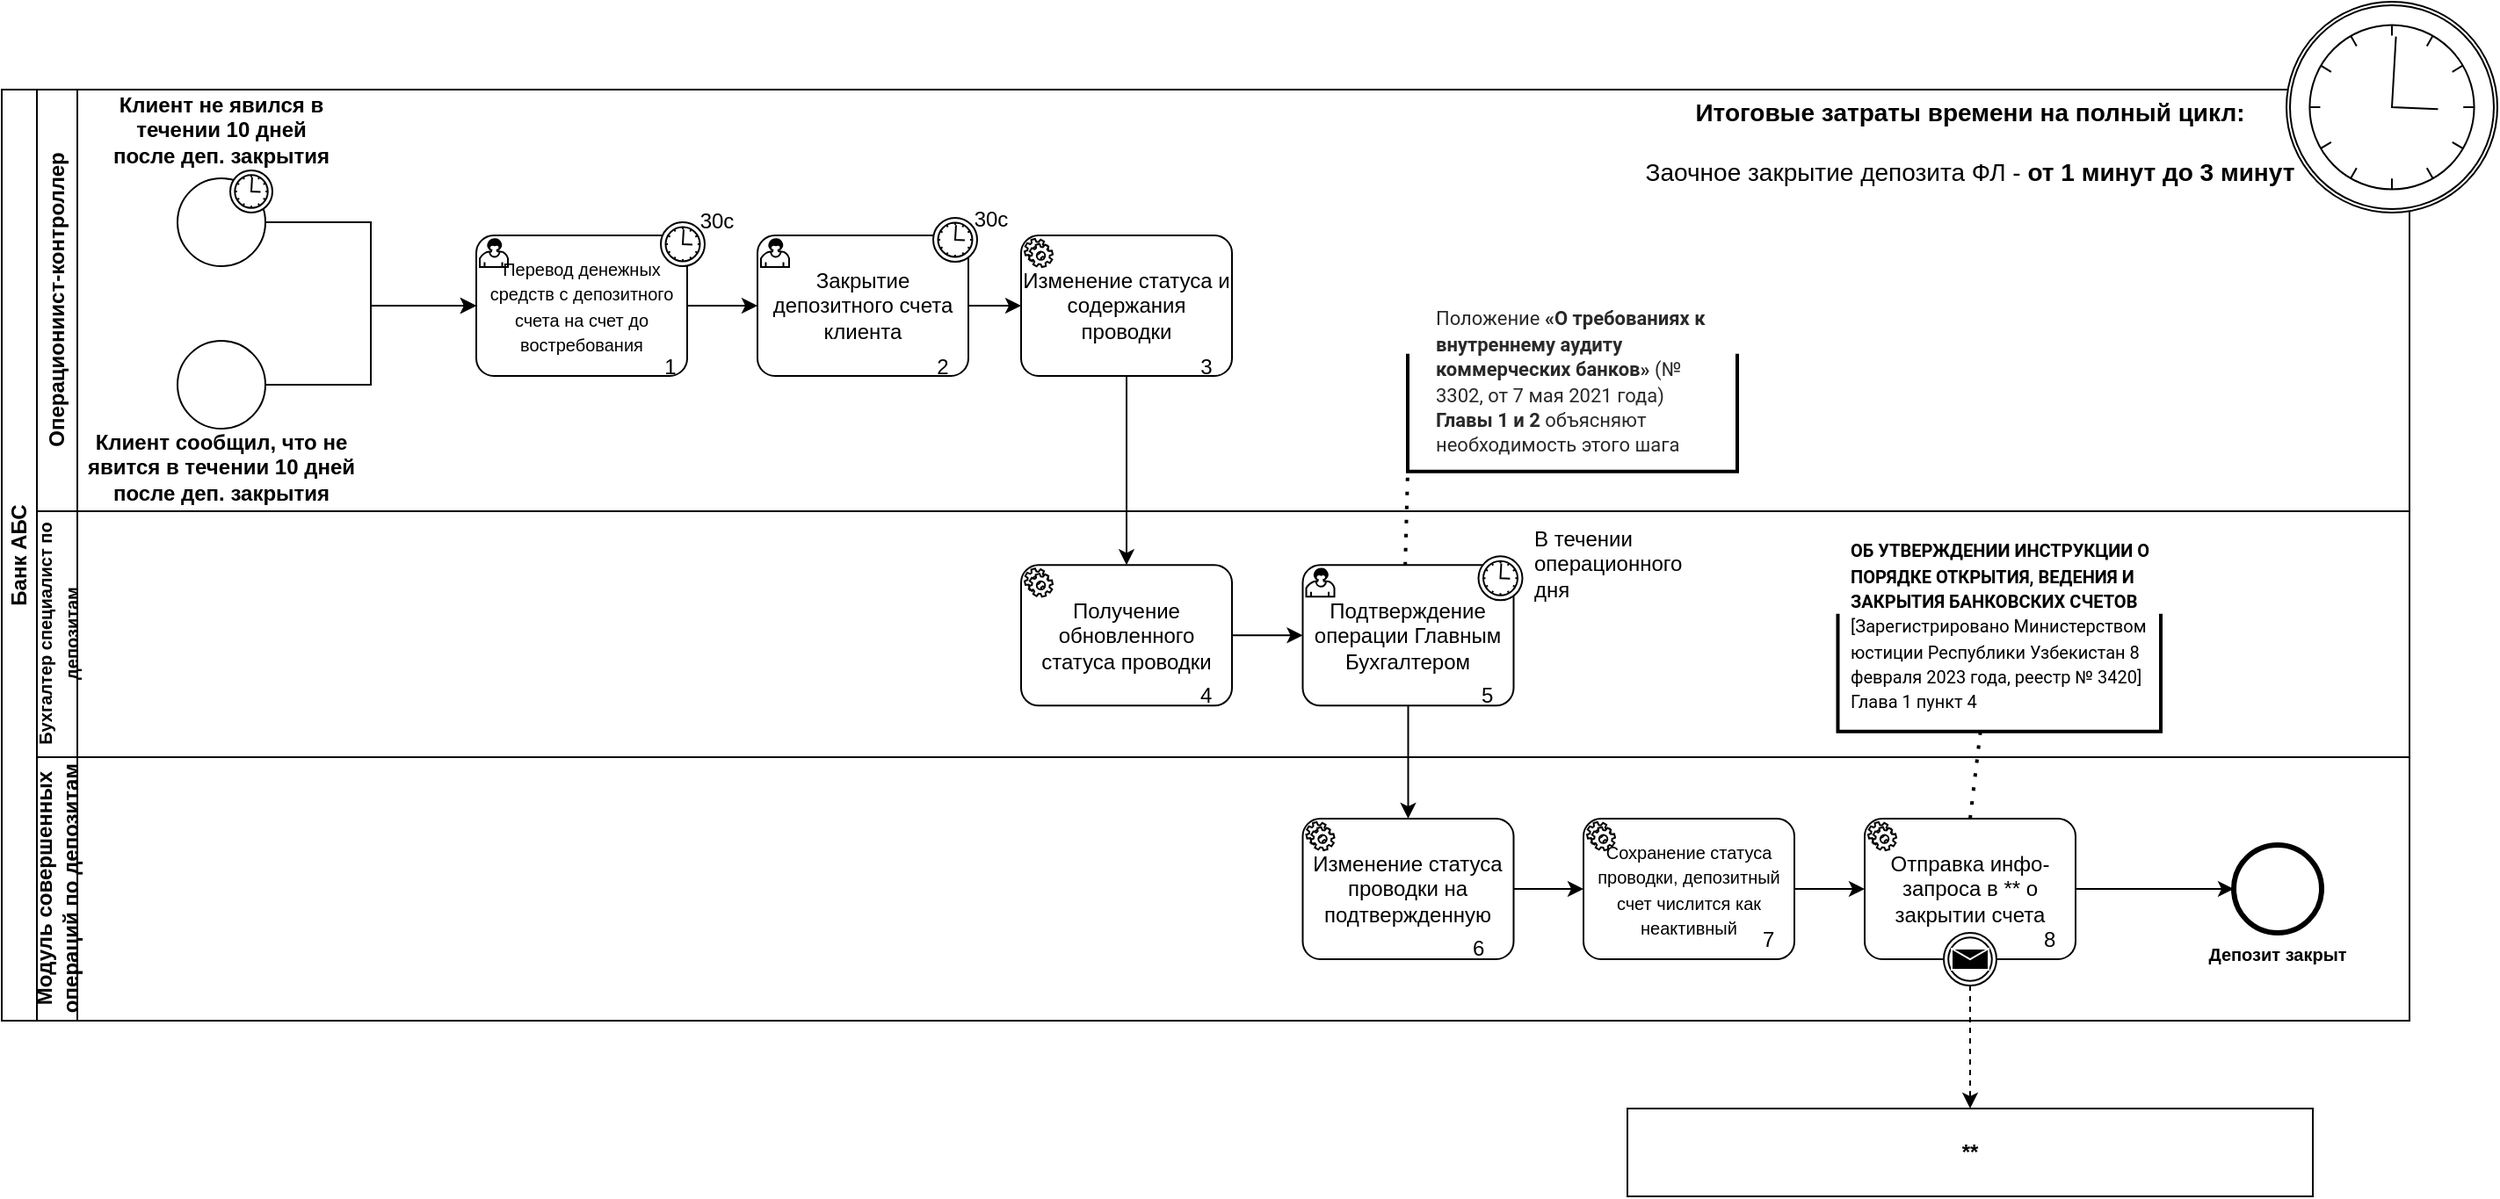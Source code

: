 <mxfile version="26.2.15">
  <diagram name="Страница — 1" id="s6A1hoXwagS76ZChFd03">
    <mxGraphModel dx="1371" dy="943" grid="1" gridSize="10" guides="1" tooltips="1" connect="1" arrows="1" fold="1" page="1" pageScale="1" pageWidth="827" pageHeight="1169" math="0" shadow="0">
      <root>
        <mxCell id="0" />
        <mxCell id="1" parent="0" />
        <mxCell id="sC8eI6ADNs8tTRoIK7ok-58" value="Операциониист-контроллер" style="swimlane;horizontal=0;whiteSpace=wrap;html=1;swimlaneFillColor=default;" parent="1" vertex="1">
          <mxGeometry x="20" y="330" width="1350" height="240" as="geometry" />
        </mxCell>
        <mxCell id="sC8eI6ADNs8tTRoIK7ok-3" value="&lt;font style=&quot;font-size: 10px;&quot;&gt;Перевод денежных средств с депозитного счета на счет до востребования&lt;/font&gt;" style="points=[[0.25,0,0],[0.5,0,0],[0.75,0,0],[1,0.25,0],[1,0.5,0],[1,0.75,0],[0.75,1,0],[0.5,1,0],[0.25,1,0],[0,0.75,0],[0,0.5,0],[0,0.25,0]];shape=mxgraph.bpmn.task;whiteSpace=wrap;rectStyle=rounded;size=10;html=1;container=0;expand=0;collapsible=0;taskMarker=user;" parent="sC8eI6ADNs8tTRoIK7ok-58" vertex="1">
          <mxGeometry x="250" y="83" width="120" height="80" as="geometry" />
        </mxCell>
        <mxCell id="sC8eI6ADNs8tTRoIK7ok-4" value="Закрытие депозитного счета клиента" style="points=[[0.25,0,0],[0.5,0,0],[0.75,0,0],[1,0.25,0],[1,0.5,0],[1,0.75,0],[0.75,1,0],[0.5,1,0],[0.25,1,0],[0,0.75,0],[0,0.5,0],[0,0.25,0]];shape=mxgraph.bpmn.task;whiteSpace=wrap;rectStyle=rounded;size=10;html=1;container=1;expand=0;collapsible=0;taskMarker=user;" parent="sC8eI6ADNs8tTRoIK7ok-58" vertex="1">
          <mxGeometry x="410" y="83" width="120" height="80" as="geometry" />
        </mxCell>
        <mxCell id="sC8eI6ADNs8tTRoIK7ok-5" value="2" style="text;html=1;align=center;verticalAlign=middle;resizable=0;points=[];autosize=1;strokeColor=none;fillColor=none;" parent="sC8eI6ADNs8tTRoIK7ok-4" vertex="1">
          <mxGeometry x="90" y="60" width="30" height="30" as="geometry" />
        </mxCell>
        <mxCell id="sC8eI6ADNs8tTRoIK7ok-6" value="" style="points=[[0.145,0.145,0],[0.5,0,0],[0.855,0.145,0],[1,0.5,0],[0.855,0.855,0],[0.5,1,0],[0.145,0.855,0],[0,0.5,0]];shape=mxgraph.bpmn.event;html=1;verticalLabelPosition=bottom;labelBackgroundColor=#ffffff;verticalAlign=top;align=center;perimeter=ellipsePerimeter;outlineConnect=0;aspect=fixed;outline=standard;symbol=timer;" parent="sC8eI6ADNs8tTRoIK7ok-4" vertex="1">
          <mxGeometry x="100" y="-10" width="25" height="25" as="geometry" />
        </mxCell>
        <mxCell id="sC8eI6ADNs8tTRoIK7ok-7" style="edgeStyle=orthogonalEdgeStyle;rounded=0;orthogonalLoop=1;jettySize=auto;html=1;entryX=0;entryY=0.5;entryDx=0;entryDy=0;entryPerimeter=0;" parent="sC8eI6ADNs8tTRoIK7ok-58" source="sC8eI6ADNs8tTRoIK7ok-3" target="sC8eI6ADNs8tTRoIK7ok-4" edge="1">
          <mxGeometry relative="1" as="geometry" />
        </mxCell>
        <mxCell id="sC8eI6ADNs8tTRoIK7ok-8" value="Изменение статуса и содержания проводки" style="points=[[0.25,0,0],[0.5,0,0],[0.75,0,0],[1,0.25,0],[1,0.5,0],[1,0.75,0],[0.75,1,0],[0.5,1,0],[0.25,1,0],[0,0.75,0],[0,0.5,0],[0,0.25,0]];shape=mxgraph.bpmn.task;whiteSpace=wrap;rectStyle=rounded;size=10;html=1;container=1;expand=0;collapsible=0;taskMarker=service;" parent="sC8eI6ADNs8tTRoIK7ok-58" vertex="1">
          <mxGeometry x="560" y="83" width="120" height="80" as="geometry" />
        </mxCell>
        <mxCell id="sC8eI6ADNs8tTRoIK7ok-9" value="3" style="text;html=1;align=center;verticalAlign=middle;resizable=0;points=[];autosize=1;strokeColor=none;fillColor=none;" parent="sC8eI6ADNs8tTRoIK7ok-8" vertex="1">
          <mxGeometry x="90" y="60" width="30" height="30" as="geometry" />
        </mxCell>
        <mxCell id="sC8eI6ADNs8tTRoIK7ok-10" style="edgeStyle=orthogonalEdgeStyle;rounded=0;orthogonalLoop=1;jettySize=auto;html=1;entryX=0;entryY=0.5;entryDx=0;entryDy=0;entryPerimeter=0;" parent="sC8eI6ADNs8tTRoIK7ok-58" source="sC8eI6ADNs8tTRoIK7ok-4" target="sC8eI6ADNs8tTRoIK7ok-8" edge="1">
          <mxGeometry relative="1" as="geometry" />
        </mxCell>
        <mxCell id="sC8eI6ADNs8tTRoIK7ok-15" value="1" style="text;html=1;align=center;verticalAlign=middle;resizable=0;points=[];autosize=1;strokeColor=none;fillColor=none;" parent="sC8eI6ADNs8tTRoIK7ok-58" vertex="1">
          <mxGeometry x="345" y="143" width="30" height="30" as="geometry" />
        </mxCell>
        <mxCell id="sC8eI6ADNs8tTRoIK7ok-16" value="" style="points=[[0.145,0.145,0],[0.5,0,0],[0.855,0.145,0],[1,0.5,0],[0.855,0.855,0],[0.5,1,0],[0.145,0.855,0],[0,0.5,0]];shape=mxgraph.bpmn.event;html=1;verticalLabelPosition=bottom;labelBackgroundColor=#ffffff;verticalAlign=top;align=center;perimeter=ellipsePerimeter;outlineConnect=0;aspect=fixed;outline=standard;symbol=timer;" parent="sC8eI6ADNs8tTRoIK7ok-58" vertex="1">
          <mxGeometry x="355" y="75.5" width="25" height="25" as="geometry" />
        </mxCell>
        <mxCell id="sC8eI6ADNs8tTRoIK7ok-56" value="" style="points=[[0.145,0.145,0],[0.5,0,0],[0.855,0.145,0],[1,0.5,0],[0.855,0.855,0],[0.5,1,0],[0.145,0.855,0],[0,0.5,0]];shape=mxgraph.bpmn.event;html=1;verticalLabelPosition=bottom;labelBackgroundColor=#ffffff;verticalAlign=top;align=center;perimeter=ellipsePerimeter;outlineConnect=0;aspect=fixed;outline=standard;symbol=general;" parent="sC8eI6ADNs8tTRoIK7ok-58" vertex="1">
          <mxGeometry x="80" y="143" width="50" height="50" as="geometry" />
        </mxCell>
        <mxCell id="sC8eI6ADNs8tTRoIK7ok-59" style="edgeStyle=orthogonalEdgeStyle;rounded=0;orthogonalLoop=1;jettySize=auto;html=1;entryX=0;entryY=0.5;entryDx=0;entryDy=0;entryPerimeter=0;" parent="sC8eI6ADNs8tTRoIK7ok-58" source="sC8eI6ADNs8tTRoIK7ok-56" target="sC8eI6ADNs8tTRoIK7ok-3" edge="1">
          <mxGeometry relative="1" as="geometry">
            <mxPoint x="200" y="123" as="targetPoint" />
          </mxGeometry>
        </mxCell>
        <mxCell id="sC8eI6ADNs8tTRoIK7ok-61" style="edgeStyle=orthogonalEdgeStyle;rounded=0;orthogonalLoop=1;jettySize=auto;html=1;entryX=0;entryY=0.5;entryDx=0;entryDy=0;entryPerimeter=0;exitX=1;exitY=0.5;exitDx=0;exitDy=0;exitPerimeter=0;" parent="sC8eI6ADNs8tTRoIK7ok-58" source="sC8eI6ADNs8tTRoIK7ok-84" target="sC8eI6ADNs8tTRoIK7ok-3" edge="1">
          <mxGeometry relative="1" as="geometry">
            <mxPoint x="130.0" y="75.52" as="sourcePoint" />
            <mxPoint x="200" y="123" as="targetPoint" />
          </mxGeometry>
        </mxCell>
        <mxCell id="sC8eI6ADNs8tTRoIK7ok-62" value="&lt;b&gt;Клиент не явился в течении 10 дней после деп. закрытия&lt;/b&gt;" style="text;html=1;align=center;verticalAlign=middle;whiteSpace=wrap;rounded=0;" parent="sC8eI6ADNs8tTRoIK7ok-58" vertex="1">
          <mxGeometry x="40" y="8" width="130" height="30" as="geometry" />
        </mxCell>
        <mxCell id="sC8eI6ADNs8tTRoIK7ok-57" value="&lt;b&gt;Клиент сообщил, что не явится в течении 10 дней после деп. закрытия&lt;/b&gt;" style="text;html=1;align=center;verticalAlign=middle;whiteSpace=wrap;rounded=0;" parent="sC8eI6ADNs8tTRoIK7ok-58" vertex="1">
          <mxGeometry x="20" y="200" width="170" height="30" as="geometry" />
        </mxCell>
        <mxCell id="sC8eI6ADNs8tTRoIK7ok-75" value="" style="group" parent="sC8eI6ADNs8tTRoIK7ok-58" connectable="0" vertex="1">
          <mxGeometry x="780" y="150" width="187.5" height="67.4" as="geometry" />
        </mxCell>
        <mxCell id="sC8eI6ADNs8tTRoIK7ok-76" value="&lt;font style=&quot;font-size: 11px;&quot;&gt;&lt;span style=&quot;color: rgba(0, 0, 0, 0.84); font-family: Roboto, Arial, sans-serif; background-color: rgb(255, 255, 255);&quot;&gt;Положение&amp;nbsp;&lt;/span&gt;&lt;span style=&quot;box-sizing: border-box; font-weight: bolder; color: rgba(0, 0, 0, 0.84); font-family: Roboto, Arial, sans-serif; background-color: rgb(255, 255, 255);&quot;&gt;«О требованиях к внутреннему аудиту коммерческих банков»&amp;nbsp;&lt;/span&gt;&lt;span style=&quot;color: rgba(0, 0, 0, 0.84); font-family: Roboto, Arial, sans-serif; background-color: rgb(255, 255, 255);&quot;&gt;(№ 3302, от 7 мая 2021 года) &lt;b&gt;Главы 1 и 2&lt;/b&gt; объясняют необходимость этого шага&lt;/span&gt;&lt;/font&gt;" style="text;html=1;align=left;verticalAlign=middle;whiteSpace=wrap;rounded=0;" parent="sC8eI6ADNs8tTRoIK7ok-75" vertex="1">
          <mxGeometry x="13.5" width="160" height="31.905" as="geometry" />
        </mxCell>
        <mxCell id="sC8eI6ADNs8tTRoIK7ok-77" value="" style="strokeWidth=2;html=1;shape=mxgraph.flowchart.annotation_1;align=left;pointerEvents=1;rotation=-90;" parent="sC8eI6ADNs8tTRoIK7ok-75" vertex="1">
          <mxGeometry x="60.25" y="-59.85" width="67" height="187.5" as="geometry" />
        </mxCell>
        <mxCell id="sC8eI6ADNs8tTRoIK7ok-84" value="" style="points=[[0.145,0.145,0],[0.5,0,0],[0.855,0.145,0],[1,0.5,0],[0.855,0.855,0],[0.5,1,0],[0.145,0.855,0],[0,0.5,0]];shape=mxgraph.bpmn.event;html=1;verticalLabelPosition=bottom;labelBackgroundColor=#ffffff;verticalAlign=top;align=center;perimeter=ellipsePerimeter;outlineConnect=0;aspect=fixed;outline=standard;symbol=general;" parent="sC8eI6ADNs8tTRoIK7ok-58" vertex="1">
          <mxGeometry x="80" y="50.5" width="50" height="50" as="geometry" />
        </mxCell>
        <mxCell id="sC8eI6ADNs8tTRoIK7ok-86" value="" style="points=[[0.145,0.145,0],[0.5,0,0],[0.855,0.145,0],[1,0.5,0],[0.855,0.855,0],[0.5,1,0],[0.145,0.855,0],[0,0.5,0]];shape=mxgraph.bpmn.event;html=1;verticalLabelPosition=bottom;labelBackgroundColor=#ffffff;verticalAlign=top;align=center;perimeter=ellipsePerimeter;outlineConnect=0;aspect=fixed;outline=standard;symbol=timer;" parent="sC8eI6ADNs8tTRoIK7ok-58" vertex="1">
          <mxGeometry x="110" y="46" width="24" height="24" as="geometry" />
        </mxCell>
        <mxCell id="sC8eI6ADNs8tTRoIK7ok-88" value="30с" style="text;html=1;align=center;verticalAlign=middle;whiteSpace=wrap;rounded=0;" parent="sC8eI6ADNs8tTRoIK7ok-58" vertex="1">
          <mxGeometry x="357" y="59.5" width="60" height="30" as="geometry" />
        </mxCell>
        <mxCell id="sC8eI6ADNs8tTRoIK7ok-89" value="30с" style="text;html=1;align=center;verticalAlign=middle;whiteSpace=wrap;rounded=0;" parent="sC8eI6ADNs8tTRoIK7ok-58" vertex="1">
          <mxGeometry x="513" y="58.5" width="60" height="30" as="geometry" />
        </mxCell>
        <mxCell id="sC8eI6ADNs8tTRoIK7ok-91" value="&lt;div style=&quot;&quot;&gt;&lt;span style=&quot;background-color: initial;&quot;&gt;&lt;b&gt;Итоговые затраты времени на полный цикл:&lt;/b&gt;&lt;/span&gt;&lt;/div&gt;&lt;div style=&quot;&quot;&gt;&lt;span style=&quot;background-color: initial;&quot;&gt;&lt;b&gt;&lt;br&gt;&lt;/b&gt;&lt;/span&gt;&lt;/div&gt;&lt;div&gt;Заочное закрытие депозита ФЛ - &lt;b&gt;от 1 минут до 3 минут&lt;/b&gt;&lt;/div&gt;&lt;div&gt;&lt;br&gt;&lt;/div&gt;" style="text;html=1;align=center;verticalAlign=middle;whiteSpace=wrap;rounded=0;fontSize=14;" parent="sC8eI6ADNs8tTRoIK7ok-58" vertex="1">
          <mxGeometry x="850" y="-7" width="500" height="90" as="geometry" />
        </mxCell>
        <mxCell id="sC8eI6ADNs8tTRoIK7ok-64" value="&lt;font style=&quot;font-size: 10px;&quot;&gt;Бухгалтер специалист по депозитам&lt;/font&gt;" style="swimlane;horizontal=0;whiteSpace=wrap;html=1;startSize=23;swimlaneFillColor=default;" parent="1" vertex="1">
          <mxGeometry x="20" y="570" width="1350" height="140" as="geometry" />
        </mxCell>
        <mxCell id="sC8eI6ADNs8tTRoIK7ok-47" value="Получение обновленного статуса проводки" style="points=[[0.25,0,0],[0.5,0,0],[0.75,0,0],[1,0.25,0],[1,0.5,0],[1,0.75,0],[0.75,1,0],[0.5,1,0],[0.25,1,0],[0,0.75,0],[0,0.5,0],[0,0.25,0]];shape=mxgraph.bpmn.task;whiteSpace=wrap;rectStyle=rounded;size=10;html=1;container=1;expand=0;collapsible=0;taskMarker=service;" parent="sC8eI6ADNs8tTRoIK7ok-64" vertex="1">
          <mxGeometry x="560" y="30.65" width="120" height="80" as="geometry" />
        </mxCell>
        <mxCell id="sC8eI6ADNs8tTRoIK7ok-48" value="4" style="text;whiteSpace=wrap;html=1;" parent="sC8eI6ADNs8tTRoIK7ok-47" vertex="1">
          <mxGeometry x="100" y="60" width="50" height="40" as="geometry" />
        </mxCell>
        <mxCell id="sC8eI6ADNs8tTRoIK7ok-50" value="Подтверждение операции Главным Бухгалтером" style="points=[[0.25,0,0],[0.5,0,0],[0.75,0,0],[1,0.25,0],[1,0.5,0],[1,0.75,0],[0.75,1,0],[0.5,1,0],[0.25,1,0],[0,0.75,0],[0,0.5,0],[0,0.25,0]];shape=mxgraph.bpmn.task;whiteSpace=wrap;rectStyle=rounded;size=10;html=1;container=1;expand=0;collapsible=0;taskMarker=user;" parent="sC8eI6ADNs8tTRoIK7ok-64" vertex="1">
          <mxGeometry x="720.25" y="30.65" width="120" height="80" as="geometry" />
        </mxCell>
        <mxCell id="sC8eI6ADNs8tTRoIK7ok-51" value="5" style="text;whiteSpace=wrap;html=1;" parent="sC8eI6ADNs8tTRoIK7ok-50" vertex="1">
          <mxGeometry x="100" y="60" width="50" height="40" as="geometry" />
        </mxCell>
        <mxCell id="sC8eI6ADNs8tTRoIK7ok-74" value="" style="points=[[0.145,0.145,0],[0.5,0,0],[0.855,0.145,0],[1,0.5,0],[0.855,0.855,0],[0.5,1,0],[0.145,0.855,0],[0,0.5,0]];shape=mxgraph.bpmn.event;html=1;verticalLabelPosition=bottom;labelBackgroundColor=#ffffff;verticalAlign=top;align=center;perimeter=ellipsePerimeter;outlineConnect=0;aspect=fixed;outline=standard;symbol=timer;" parent="sC8eI6ADNs8tTRoIK7ok-50" vertex="1">
          <mxGeometry x="100" y="-5" width="25" height="25" as="geometry" />
        </mxCell>
        <mxCell id="sC8eI6ADNs8tTRoIK7ok-52" style="edgeStyle=orthogonalEdgeStyle;rounded=0;orthogonalLoop=1;jettySize=auto;html=1;entryX=0;entryY=0.5;entryDx=0;entryDy=0;entryPerimeter=0;" parent="sC8eI6ADNs8tTRoIK7ok-64" source="sC8eI6ADNs8tTRoIK7ok-47" target="sC8eI6ADNs8tTRoIK7ok-50" edge="1">
          <mxGeometry relative="1" as="geometry" />
        </mxCell>
        <mxCell id="sC8eI6ADNs8tTRoIK7ok-90" value="В течении операционного дня" style="text;html=1;align=left;verticalAlign=middle;whiteSpace=wrap;rounded=0;" parent="sC8eI6ADNs8tTRoIK7ok-64" vertex="1">
          <mxGeometry x="850" y="15" width="60" height="30" as="geometry" />
        </mxCell>
        <mxCell id="sC8eI6ADNs8tTRoIK7ok-82" value="" style="strokeWidth=2;html=1;shape=mxgraph.flowchart.annotation_1;align=left;pointerEvents=1;rotation=-90;" parent="sC8eI6ADNs8tTRoIK7ok-64" vertex="1">
          <mxGeometry x="1083.12" width="67" height="183.75" as="geometry" />
        </mxCell>
        <mxCell id="sC8eI6ADNs8tTRoIK7ok-81" value="&lt;font style=&quot;font-size: 10px;&quot; face=&quot;Roboto, Arial, sans-serif&quot;&gt;&lt;b&gt;ОБ УТВЕРЖДЕНИИ ИНСТРУКЦИИ О ПОРЯДКЕ ОТКРЫТИЯ, ВЕДЕНИЯ И ЗАКРЫТИЯ БАНКОВСКИХ СЧЕТОВ&lt;/b&gt; [Зарегистрировано Министерством юстиции Республики Узбекистан 8 февраля 2023 года, реестр № 3420] Глава 1 пункт 4&lt;/font&gt;" style="text;html=1;align=left;verticalAlign=middle;whiteSpace=wrap;rounded=0;" parent="sC8eI6ADNs8tTRoIK7ok-64" vertex="1">
          <mxGeometry x="1030" y="48.77" width="173.25" height="31.9" as="geometry" />
        </mxCell>
        <mxCell id="sC8eI6ADNs8tTRoIK7ok-65" style="edgeStyle=orthogonalEdgeStyle;rounded=0;orthogonalLoop=1;jettySize=auto;html=1;entryX=0.5;entryY=0;entryDx=0;entryDy=0;entryPerimeter=0;" parent="1" source="sC8eI6ADNs8tTRoIK7ok-8" target="sC8eI6ADNs8tTRoIK7ok-47" edge="1">
          <mxGeometry relative="1" as="geometry" />
        </mxCell>
        <mxCell id="sC8eI6ADNs8tTRoIK7ok-66" value="Модуль совершенных операций по депозитам" style="swimlane;horizontal=0;whiteSpace=wrap;html=1;swimlaneFillColor=default;" parent="1" vertex="1">
          <mxGeometry x="20" y="710" width="1350" height="150" as="geometry" />
        </mxCell>
        <mxCell id="sC8eI6ADNs8tTRoIK7ok-41" value="Изменение статуса проводки на подтвержденную" style="points=[[0.25,0,0],[0.5,0,0],[0.75,0,0],[1,0.25,0],[1,0.5,0],[1,0.75,0],[0.75,1,0],[0.5,1,0],[0.25,1,0],[0,0.75,0],[0,0.5,0],[0,0.25,0]];shape=mxgraph.bpmn.task;whiteSpace=wrap;rectStyle=rounded;size=10;html=1;container=1;expand=0;collapsible=0;taskMarker=service;" parent="sC8eI6ADNs8tTRoIK7ok-66" vertex="1">
          <mxGeometry x="720.25" y="35" width="120" height="80" as="geometry" />
        </mxCell>
        <mxCell id="sC8eI6ADNs8tTRoIK7ok-42" value="6" style="text;whiteSpace=wrap;html=1;" parent="sC8eI6ADNs8tTRoIK7ok-41" vertex="1">
          <mxGeometry x="95" y="60" width="50" height="40" as="geometry" />
        </mxCell>
        <mxCell id="sC8eI6ADNs8tTRoIK7ok-39" value="&lt;font style=&quot;font-size: 10px;&quot;&gt;Сохранение статуса проводки, депозитный счет числится как неактивный&lt;/font&gt;" style="points=[[0.25,0,0],[0.5,0,0],[0.75,0,0],[1,0.25,0],[1,0.5,0],[1,0.75,0],[0.75,1,0],[0.5,1,0],[0.25,1,0],[0,0.75,0],[0,0.5,0],[0,0.25,0]];shape=mxgraph.bpmn.task;whiteSpace=wrap;rectStyle=rounded;size=10;html=1;container=1;expand=0;collapsible=0;taskMarker=service;" parent="sC8eI6ADNs8tTRoIK7ok-66" vertex="1">
          <mxGeometry x="880" y="35" width="120" height="80" as="geometry" />
        </mxCell>
        <mxCell id="sC8eI6ADNs8tTRoIK7ok-40" value="7" style="text;whiteSpace=wrap;html=1;" parent="sC8eI6ADNs8tTRoIK7ok-39" vertex="1">
          <mxGeometry x="100" y="55" width="50" height="40" as="geometry" />
        </mxCell>
        <mxCell id="sC8eI6ADNs8tTRoIK7ok-45" style="edgeStyle=orthogonalEdgeStyle;rounded=0;orthogonalLoop=1;jettySize=auto;html=1;entryX=0;entryY=0.5;entryDx=0;entryDy=0;entryPerimeter=0;" parent="sC8eI6ADNs8tTRoIK7ok-66" source="sC8eI6ADNs8tTRoIK7ok-41" target="sC8eI6ADNs8tTRoIK7ok-39" edge="1">
          <mxGeometry relative="1" as="geometry" />
        </mxCell>
        <mxCell id="sC8eI6ADNs8tTRoIK7ok-37" value="Отправка инфо-запроса в ** о закрытии счета" style="points=[[0.25,0,0],[0.5,0,0],[0.75,0,0],[1,0.25,0],[1,0.5,0],[1,0.75,0],[0.75,1,0],[0.5,1,0],[0.25,1,0],[0,0.75,0],[0,0.5,0],[0,0.25,0]];shape=mxgraph.bpmn.task;whiteSpace=wrap;rectStyle=rounded;size=10;html=1;container=1;expand=0;collapsible=0;taskMarker=service;" parent="sC8eI6ADNs8tTRoIK7ok-66" vertex="1">
          <mxGeometry x="1040" y="35" width="120" height="80" as="geometry" />
        </mxCell>
        <mxCell id="sC8eI6ADNs8tTRoIK7ok-38" value="8" style="text;whiteSpace=wrap;html=1;" parent="sC8eI6ADNs8tTRoIK7ok-37" vertex="1">
          <mxGeometry x="100" y="55" width="50" height="40" as="geometry" />
        </mxCell>
        <mxCell id="sC8eI6ADNs8tTRoIK7ok-69" value="" style="points=[[0.145,0.145,0],[0.5,0,0],[0.855,0.145,0],[1,0.5,0],[0.855,0.855,0],[0.5,1,0],[0.145,0.855,0],[0,0.5,0]];shape=mxgraph.bpmn.event;html=1;verticalLabelPosition=bottom;labelBackgroundColor=#ffffff;verticalAlign=top;align=center;perimeter=ellipsePerimeter;outlineConnect=0;aspect=fixed;outline=throwing;symbol=message;" parent="sC8eI6ADNs8tTRoIK7ok-37" vertex="1">
          <mxGeometry x="45" y="65" width="30" height="30" as="geometry" />
        </mxCell>
        <mxCell id="sC8eI6ADNs8tTRoIK7ok-46" style="edgeStyle=orthogonalEdgeStyle;rounded=0;orthogonalLoop=1;jettySize=auto;html=1;entryX=0;entryY=0.5;entryDx=0;entryDy=0;entryPerimeter=0;" parent="sC8eI6ADNs8tTRoIK7ok-66" source="sC8eI6ADNs8tTRoIK7ok-39" target="sC8eI6ADNs8tTRoIK7ok-37" edge="1">
          <mxGeometry relative="1" as="geometry" />
        </mxCell>
        <mxCell id="sC8eI6ADNs8tTRoIK7ok-43" value="" style="points=[[0.145,0.145,0],[0.5,0,0],[0.855,0.145,0],[1,0.5,0],[0.855,0.855,0],[0.5,1,0],[0.145,0.855,0],[0,0.5,0]];shape=mxgraph.bpmn.event;html=1;verticalLabelPosition=bottom;labelBackgroundColor=#ffffff;verticalAlign=top;align=center;perimeter=ellipsePerimeter;outlineConnect=0;aspect=fixed;outline=end;symbol=terminate2;" parent="sC8eI6ADNs8tTRoIK7ok-66" vertex="1">
          <mxGeometry x="1250" y="50" width="50" height="50" as="geometry" />
        </mxCell>
        <mxCell id="sC8eI6ADNs8tTRoIK7ok-44" style="edgeStyle=orthogonalEdgeStyle;rounded=0;orthogonalLoop=1;jettySize=auto;html=1;entryX=0;entryY=0.5;entryDx=0;entryDy=0;entryPerimeter=0;" parent="sC8eI6ADNs8tTRoIK7ok-66" source="sC8eI6ADNs8tTRoIK7ok-37" target="sC8eI6ADNs8tTRoIK7ok-43" edge="1">
          <mxGeometry relative="1" as="geometry" />
        </mxCell>
        <mxCell id="sC8eI6ADNs8tTRoIK7ok-36" value="&lt;font style=&quot;font-size: 10px;&quot;&gt;&lt;b&gt;Депозит закрыт&lt;/b&gt;&lt;/font&gt;" style="text;html=1;align=center;verticalAlign=middle;whiteSpace=wrap;rounded=0;" parent="sC8eI6ADNs8tTRoIK7ok-66" vertex="1">
          <mxGeometry x="1230" y="97" width="90" height="30" as="geometry" />
        </mxCell>
        <mxCell id="sC8eI6ADNs8tTRoIK7ok-67" style="edgeStyle=orthogonalEdgeStyle;rounded=0;orthogonalLoop=1;jettySize=auto;html=1;entryX=0.5;entryY=0;entryDx=0;entryDy=0;entryPerimeter=0;" parent="1" source="sC8eI6ADNs8tTRoIK7ok-50" target="sC8eI6ADNs8tTRoIK7ok-41" edge="1">
          <mxGeometry relative="1" as="geometry" />
        </mxCell>
        <mxCell id="sC8eI6ADNs8tTRoIK7ok-70" value="&lt;b&gt;**&lt;/b&gt;" style="html=1;whiteSpace=wrap;" parent="1" vertex="1">
          <mxGeometry x="925" y="910" width="390" height="50" as="geometry" />
        </mxCell>
        <mxCell id="sC8eI6ADNs8tTRoIK7ok-72" value="Банк АБС" style="swimlane;horizontal=0;whiteSpace=wrap;html=1;" parent="1" vertex="1">
          <mxGeometry y="330" width="20" height="530" as="geometry" />
        </mxCell>
        <mxCell id="sC8eI6ADNs8tTRoIK7ok-79" value="" style="endArrow=none;dashed=1;html=1;dashPattern=1 3;strokeWidth=2;rounded=0;entryX=0;entryY=0;entryDx=0;entryDy=0;entryPerimeter=0;exitX=0.486;exitY=0.003;exitDx=0;exitDy=0;exitPerimeter=0;" parent="1" source="sC8eI6ADNs8tTRoIK7ok-50" target="sC8eI6ADNs8tTRoIK7ok-77" edge="1">
          <mxGeometry width="50" height="50" relative="1" as="geometry">
            <mxPoint x="870" y="590.4" as="sourcePoint" />
            <mxPoint x="920" y="540.4" as="targetPoint" />
          </mxGeometry>
        </mxCell>
        <mxCell id="sC8eI6ADNs8tTRoIK7ok-83" value="" style="endArrow=none;dashed=1;html=1;dashPattern=1 3;strokeWidth=2;rounded=0;entryX=0.014;entryY=0.442;entryDx=0;entryDy=0;entryPerimeter=0;exitX=0.5;exitY=0;exitDx=0;exitDy=0;exitPerimeter=0;" parent="1" source="sC8eI6ADNs8tTRoIK7ok-37" target="sC8eI6ADNs8tTRoIK7ok-82" edge="1">
          <mxGeometry width="50" height="50" relative="1" as="geometry">
            <mxPoint x="1210" y="760" as="sourcePoint" />
            <mxPoint x="1272" y="700" as="targetPoint" />
          </mxGeometry>
        </mxCell>
        <mxCell id="sC8eI6ADNs8tTRoIK7ok-92" value="" style="points=[[0.145,0.145,0],[0.5,0,0],[0.855,0.145,0],[1,0.5,0],[0.855,0.855,0],[0.5,1,0],[0.145,0.855,0],[0,0.5,0]];shape=mxgraph.bpmn.event;html=1;verticalLabelPosition=bottom;labelBackgroundColor=#ffffff;verticalAlign=top;align=center;perimeter=ellipsePerimeter;outlineConnect=0;aspect=fixed;outline=catching;symbol=timer;" parent="1" vertex="1">
          <mxGeometry x="1300" y="280" width="120" height="120" as="geometry" />
        </mxCell>
        <mxCell id="U84YDQWYULIXlzDOaMx5-1" style="edgeStyle=orthogonalEdgeStyle;rounded=0;orthogonalLoop=1;jettySize=auto;html=1;entryX=0.5;entryY=0;entryDx=0;entryDy=0;dashed=1;" parent="1" source="sC8eI6ADNs8tTRoIK7ok-69" target="sC8eI6ADNs8tTRoIK7ok-70" edge="1">
          <mxGeometry relative="1" as="geometry" />
        </mxCell>
      </root>
    </mxGraphModel>
  </diagram>
</mxfile>
